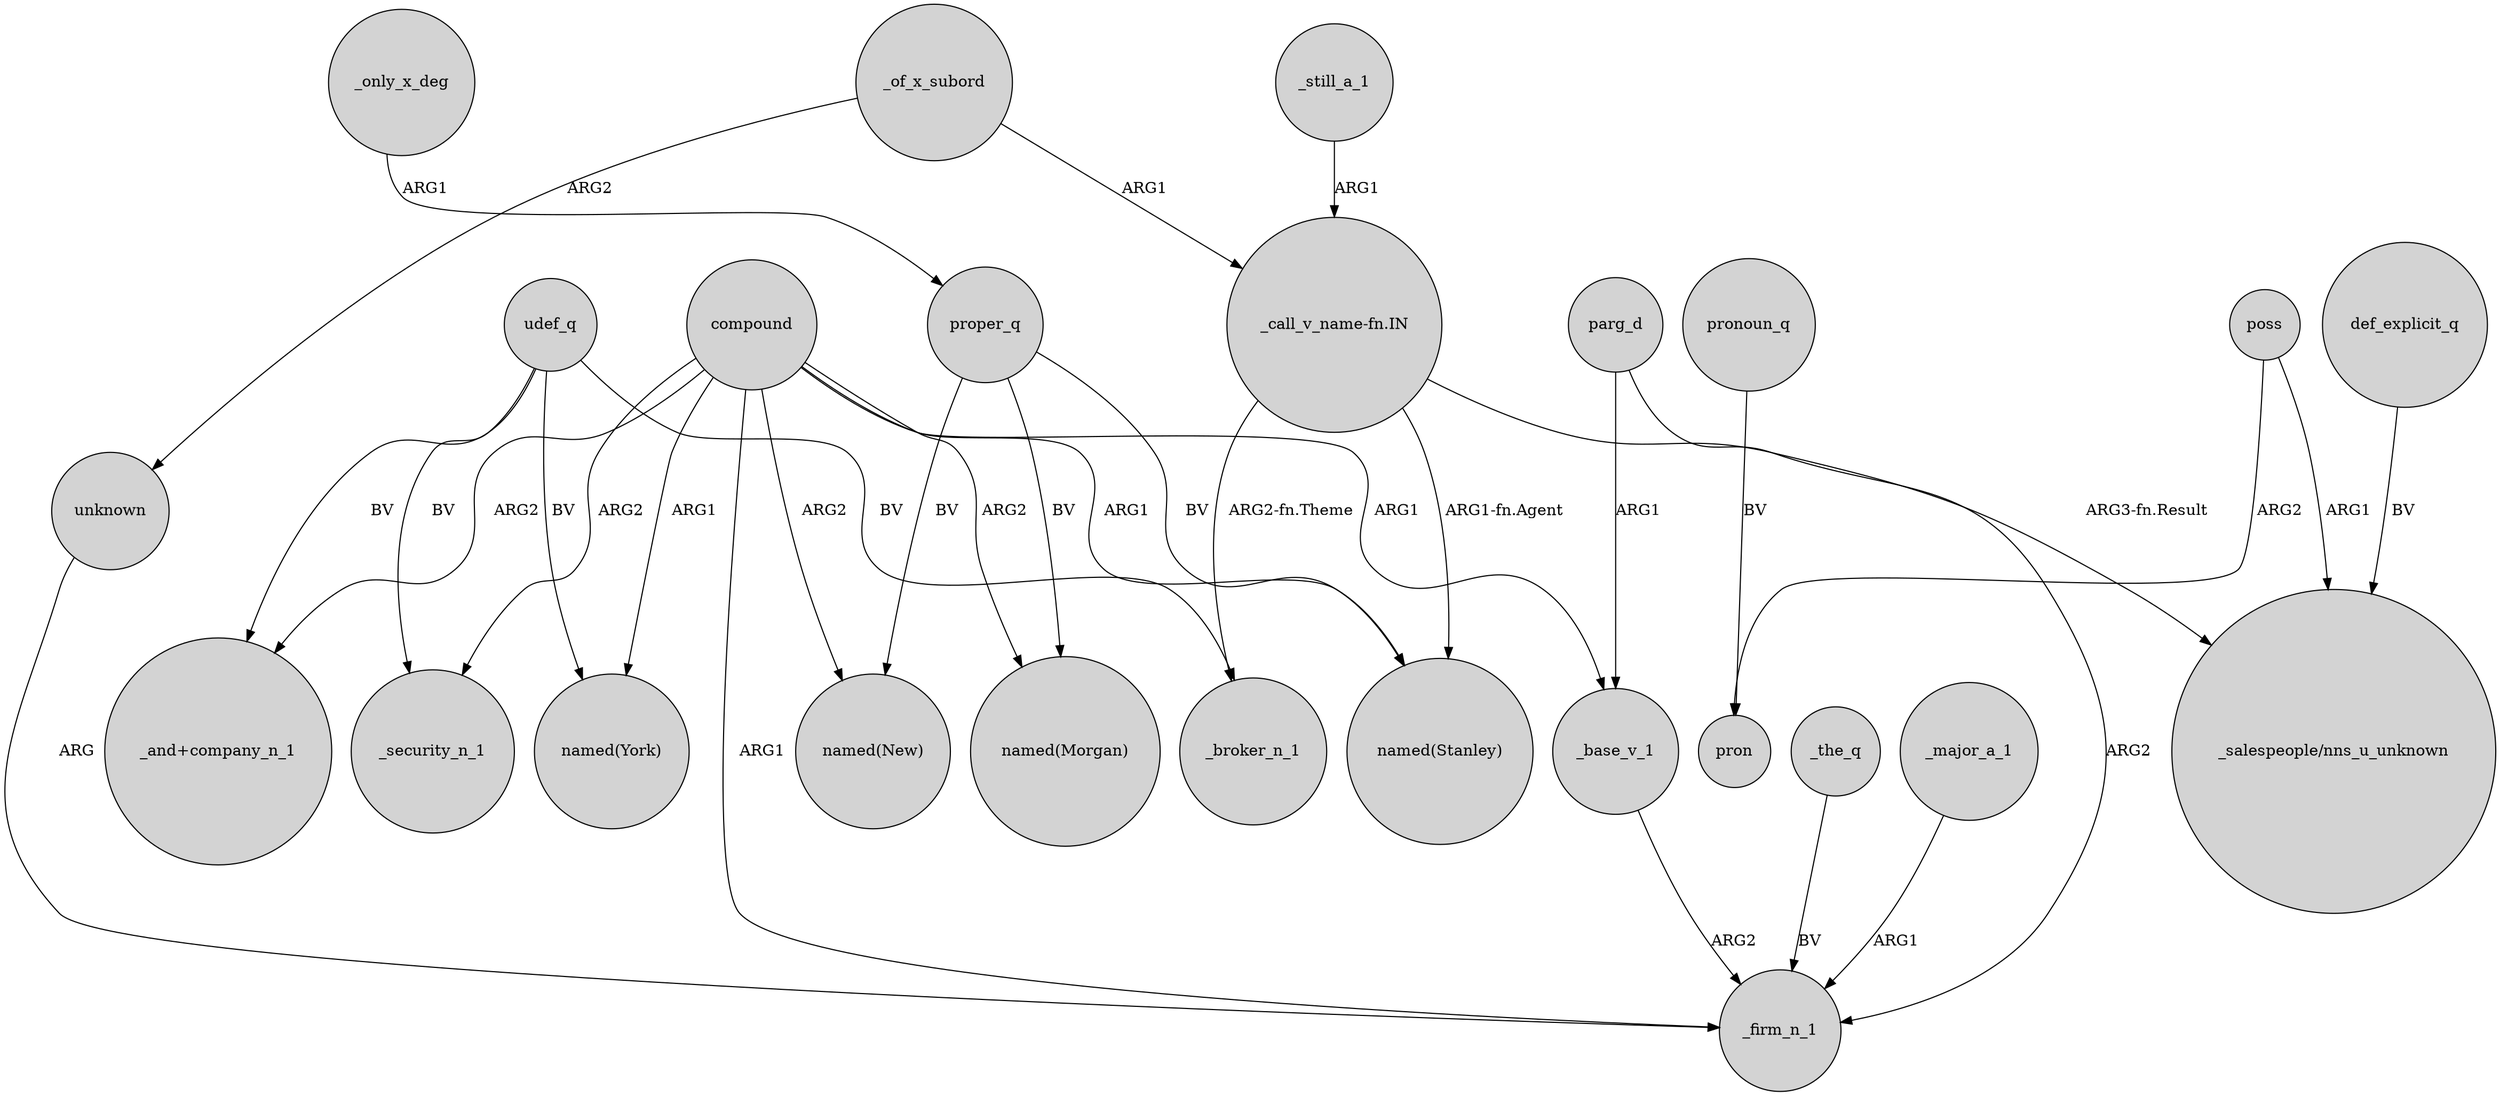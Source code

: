 digraph {
	node [shape=circle style=filled]
	compound -> "named(New)" [label=ARG2]
	poss -> pron [label=ARG2]
	proper_q -> "named(New)" [label=BV]
	compound -> "named(Stanley)" [label=ARG1]
	"_call_v_name-fn.IN" -> _broker_n_1 [label="ARG2-fn.Theme"]
	compound -> _security_n_1 [label=ARG2]
	proper_q -> "named(Morgan)" [label=BV]
	_base_v_1 -> _firm_n_1 [label=ARG2]
	unknown -> _firm_n_1 [label=ARG]
	poss -> "_salespeople/nns_u_unknown" [label=ARG1]
	_of_x_subord -> "_call_v_name-fn.IN" [label=ARG1]
	compound -> "named(Morgan)" [label=ARG2]
	pronoun_q -> pron [label=BV]
	compound -> "named(York)" [label=ARG1]
	compound -> _base_v_1 [label=ARG1]
	udef_q -> "named(York)" [label=BV]
	"_call_v_name-fn.IN" -> "_salespeople/nns_u_unknown" [label="ARG3-fn.Result"]
	compound -> "_and+company_n_1" [label=ARG2]
	proper_q -> "named(Stanley)" [label=BV]
	_still_a_1 -> "_call_v_name-fn.IN" [label=ARG1]
	compound -> _firm_n_1 [label=ARG1]
	_the_q -> _firm_n_1 [label=BV]
	"_call_v_name-fn.IN" -> "named(Stanley)" [label="ARG1-fn.Agent"]
	def_explicit_q -> "_salespeople/nns_u_unknown" [label=BV]
	_major_a_1 -> _firm_n_1 [label=ARG1]
	parg_d -> _base_v_1 [label=ARG1]
	_only_x_deg -> proper_q [label=ARG1]
	udef_q -> "_and+company_n_1" [label=BV]
	udef_q -> _broker_n_1 [label=BV]
	_of_x_subord -> unknown [label=ARG2]
	parg_d -> _firm_n_1 [label=ARG2]
	udef_q -> _security_n_1 [label=BV]
}

